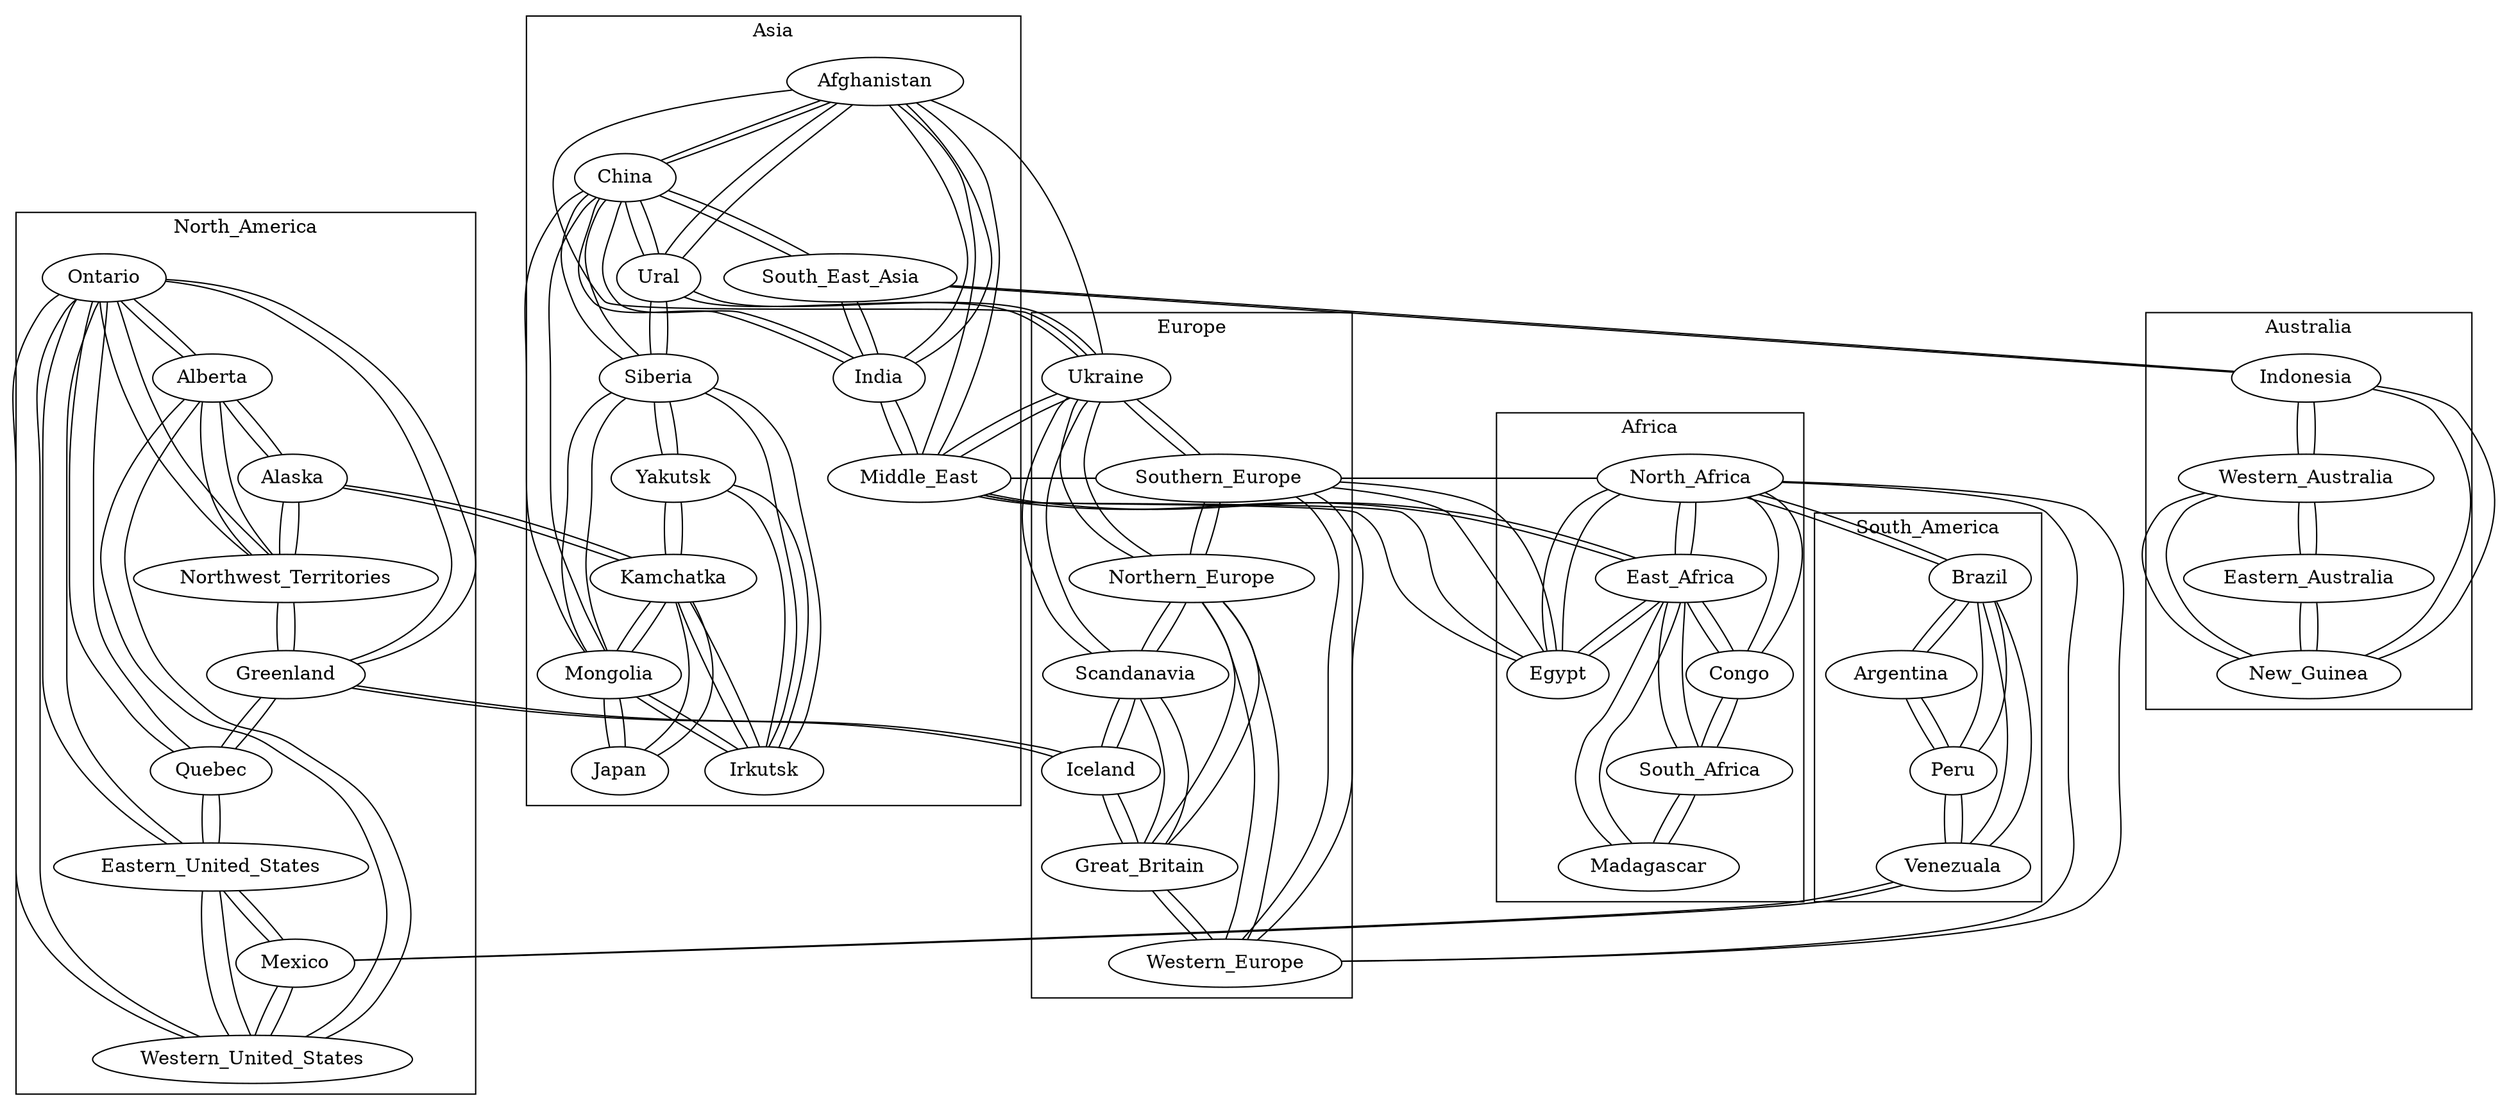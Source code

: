 graph risk {
Brazil
Brazil--Argentina
Brazil--Peru
Brazil--Venezuala
Brazil--North_Africa
Afghanistan
Afghanistan--China
Afghanistan--Ural
Afghanistan--Middle_East
Afghanistan--India
Afghanistan--Ukraine
Madagascar
Madagascar--East_Africa
Madagascar--South_Africa
Ontario
Ontario--Alberta
Ontario--Greenland
Ontario--Quebec
Ontario--Eastern_United_States
Ontario--Western_United_States
Ontario--Northwest_Territories
Eastern_United_States
Eastern_United_States--Ontario
Eastern_United_States--Quebec
Eastern_United_States--Western_United_States
Eastern_United_States--Mexico
Southern_Europe
Southern_Europe--Western_Europe
Southern_Europe--Northern_Europe
Southern_Europe--Ukraine
Southern_Europe--North_Africa
Southern_Europe--Egypt
Southern_Europe--Middle_East
Mongolia
Mongolia--China
Mongolia--Japan
Mongolia--Kamchatka
Mongolia--Irkutsk
Mongolia--Siberia
Great_Britain
Great_Britain--Iceland
Great_Britain--Western_Europe
Great_Britain--Northern_Europe
Great_Britain--Scandanavia
Middle_East
Middle_East--India
Middle_East--Afghanistan
Middle_East--Egypt
Middle_East--East_Africa
Middle_East--Southern_Europe
Middle_East--Ukraine
Peru
Peru--Venezuala
Peru--Argentina
Peru--Brazil
Alberta
Alberta--Northwest_Territories
Alberta--Alaska
Alberta--Ontario
Alberta--Western_United_States
Argentina
Argentina--Peru
Argentina--Brazil
Siberia
Siberia--Yakutsk
Siberia--Irkutsk
Siberia--China
Siberia--Mongolia
Siberia--Ural
Northern_Europe
Northern_Europe--Southern_Europe
Northern_Europe--Western_Europe
Northern_Europe--Great_Britain
Northern_Europe--Scandanavia
Northern_Europe--Ukraine
Iceland
Iceland--Great_Britain
Iceland--Scandanavia
Iceland--Greenland
Irkutsk
Irkutsk--Yakutsk
Irkutsk--Kamchatka
Irkutsk--Mongolia
Irkutsk--Siberia
China
China--South_East_Asia
China--Mongolia
China--Siberia
China--Ural
China--Afghanistan
China--India
Western_United_States
Western_United_States--Alberta
Western_United_States--Ontario
Western_United_States--Eastern_United_States
Western_United_States--Mexico
Venezuala
Venezuala--Peru
Venezuala--Brazil
Venezuala--Mexico
Ural
Ural--Siberia
Ural--China
Ural--Afghanistan
Ural--Ukraine
Northwest_Territories
Northwest_Territories--Alaska
Northwest_Territories--Alberta
Northwest_Territories--Greenland
Northwest_Territories--Ontario
North_Africa
North_Africa--Egypt
North_Africa--East_Africa
North_Africa--Congo
North_Africa--Brazil
North_Africa--Western_Europe
North_Africa--Southern_Europe
Kamchatka
Kamchatka--Japan
Kamchatka--Yakutsk
Kamchatka--Irkutsk
Kamchatka--Mongolia
Kamchatka--Alaska
Ukraine
Ukraine--Northern_Europe
Ukraine--Scandanavia
Ukraine--Southern_Europe
Ukraine--Middle_East
Ukraine--Afghanistan
Ukraine--Ural
Yakutsk
Yakutsk--Kamchatka
Yakutsk--Irkutsk
Yakutsk--Siberia
Indonesia
Indonesia--Western_Australia
Indonesia--New_Guinea
Indonesia--South_East_Asia
Alaska
Alaska--Northwest_Territories
Alaska--Alberta
Alaska--Kamchatka
New_Guinea
New_Guinea--Eastern_Australia
New_Guinea--Indonesia
New_Guinea--Western_Australia
South_East_Asia
South_East_Asia--India
South_East_Asia--China
South_East_Asia--Indonesia
Greenland
Greenland--Ontario
Greenland--Northwest_Territories
Greenland--Quebec
Greenland--Iceland
East_Africa
East_Africa--Egypt
East_Africa--North_Africa
East_Africa--Congo
East_Africa--South_Africa
East_Africa--Madagascar
East_Africa--Middle_East
Western_Australia
Western_Australia--Indonesia
Western_Australia--Eastern_Australia
Western_Australia--New_Guinea
Mexico
Mexico--Eastern_United_States
Mexico--Western_United_States
Mexico--Venezuala
Egypt
Egypt--North_Africa
Egypt--East_Africa
Egypt--Southern_Europe
Egypt--Middle_East
South_Africa
South_Africa--East_Africa
South_Africa--Congo
South_Africa--Madagascar
India
India--Middle_East
India--South_East_Asia
India--Afghanistan
India--China
Congo
Congo--North_Africa
Congo--East_Africa
Congo--South_Africa
Quebec
Quebec--Greenland
Quebec--Ontario
Quebec--Eastern_United_States
Japan
Japan--Mongolia
Japan--Kamchatka
Western_Europe
Western_Europe--Great_Britain
Western_Europe--Southern_Europe
Western_Europe--Northern_Europe
Western_Europe--North_Africa
Eastern_Australia
Eastern_Australia--Western_Australia
Eastern_Australia--New_Guinea
Scandanavia
Scandanavia--Great_Britain
Scandanavia--Northern_Europe
Scandanavia--Ukraine
Scandanavia--Iceland
subgraph clusterEurope{
label=Europe
Iceland
Great_Britain
Scandanavia
Ukraine
Northern_Europe
Western_Europe
Southern_Europe
}
subgraph clusterAustralia{
label=Australia
Indonesia
New_Guinea
Eastern_Australia
Western_Australia
}
subgraph clusterAfrica{
label=Africa
North_Africa
Egypt
East_Africa
Congo
South_Africa
Madagascar
}
subgraph clusterAsia{
label=Asia
Middle_East
Afghanistan
India
South_East_Asia
China
Mongolia
Japan
Kamchatka
Irkutsk
Yakutsk
Siberia
Ural
}
subgraph clusterNorth_America{
label=North_America
Alaska
Northwest_Territories
Greenland
Alberta
Ontario
Quebec
Western_United_States
Eastern_United_States
Mexico
}
subgraph clusterSouth_America{
label=South_America
Venezuala
Brazil
Peru
Argentina
}
}

